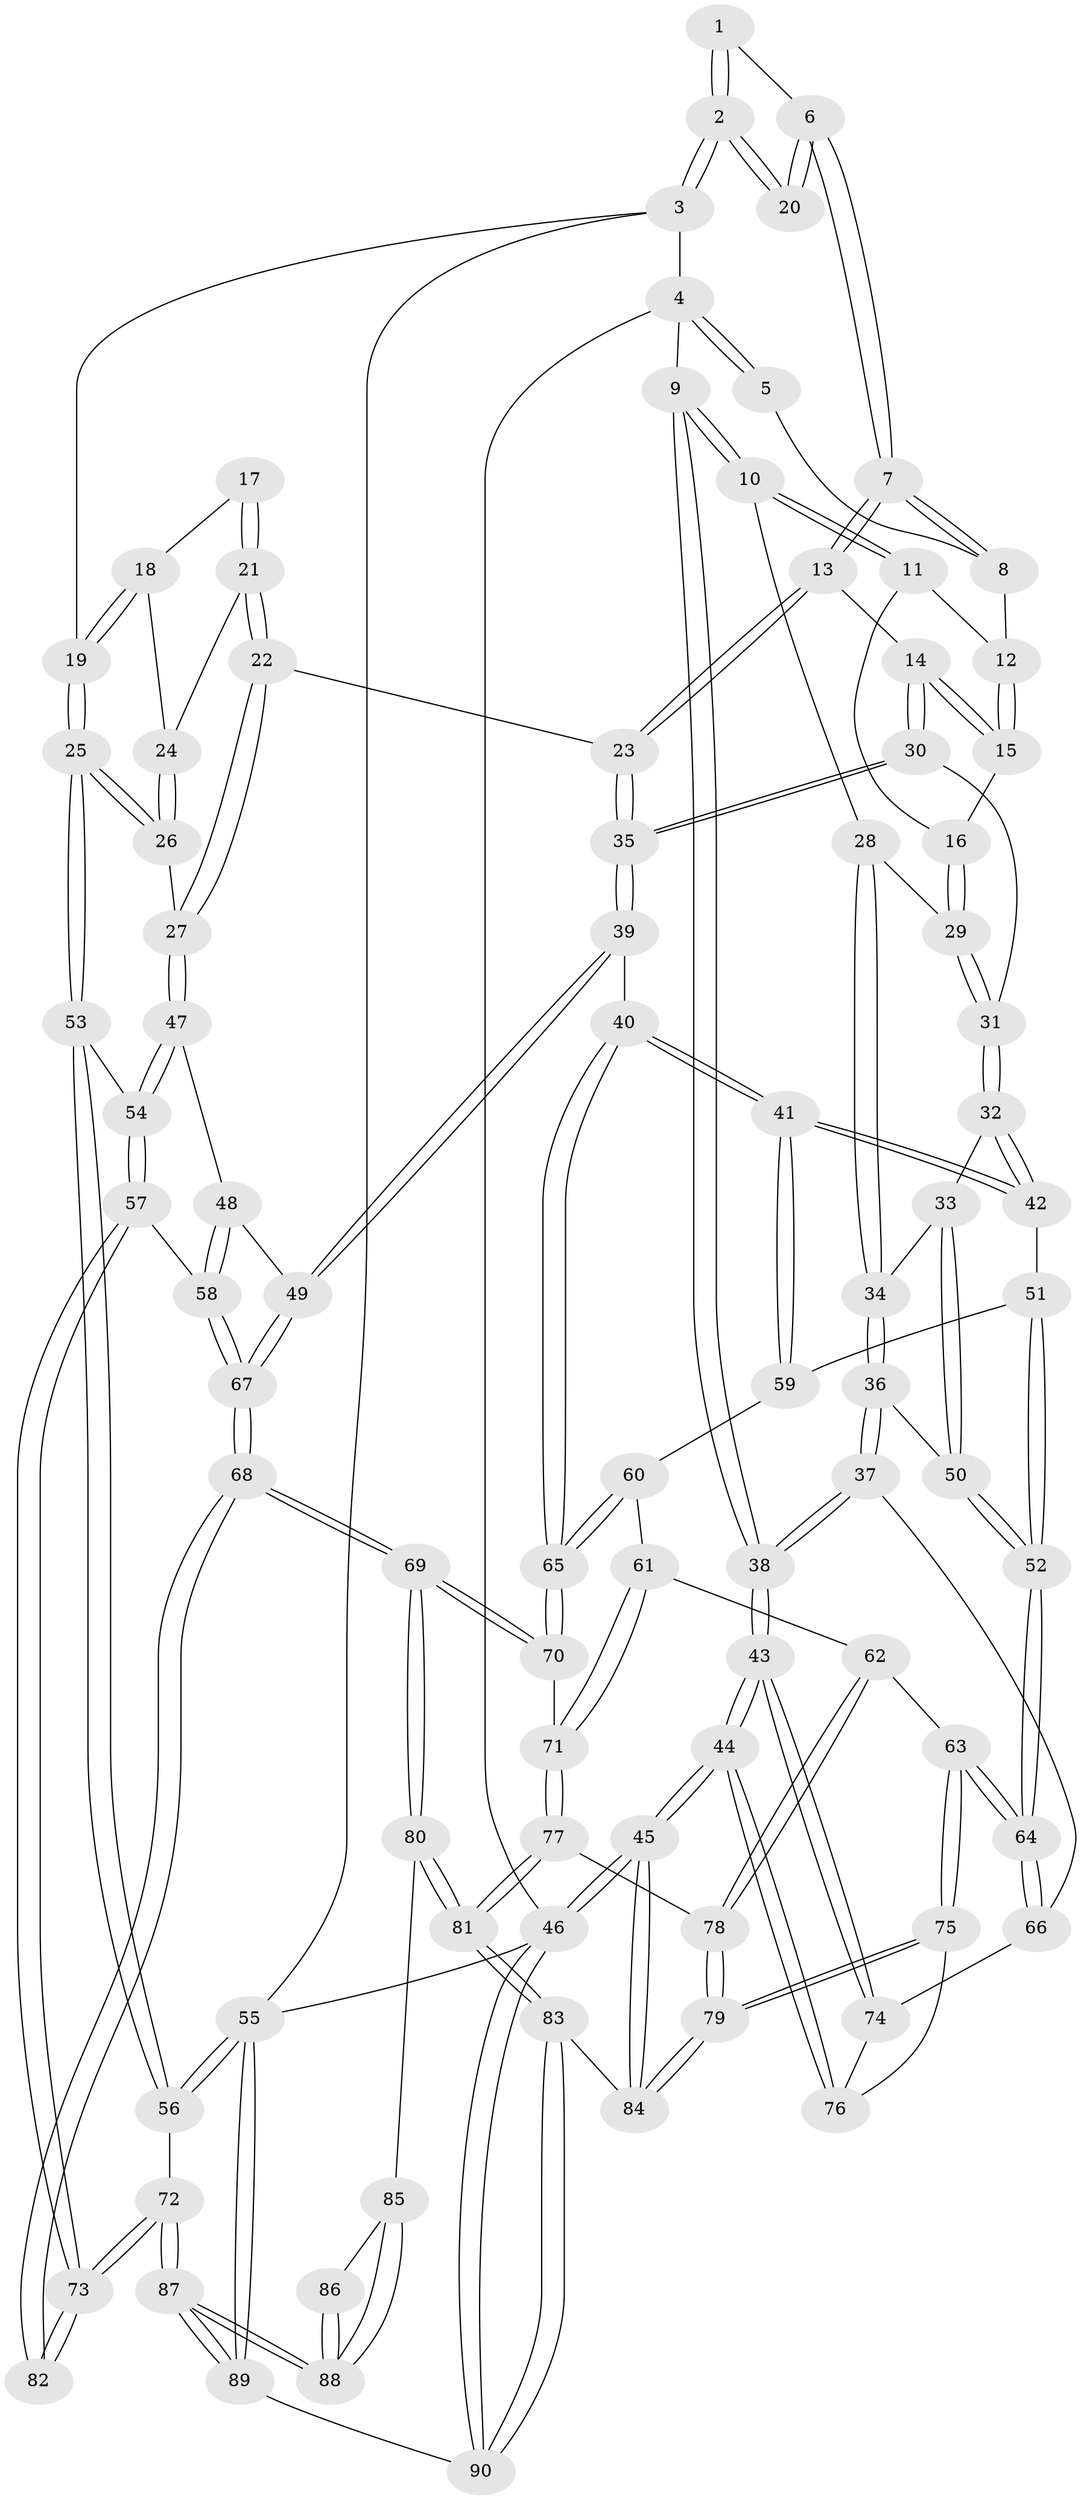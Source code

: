 // coarse degree distribution, {3: 0.25, 2: 0.14285714285714285, 4: 0.5714285714285714, 5: 0.03571428571428571}
// Generated by graph-tools (version 1.1) at 2025/54/03/04/25 22:54:37]
// undirected, 90 vertices, 222 edges
graph export_dot {
  node [color=gray90,style=filled];
  1 [pos="+0.6385392589389065+0"];
  2 [pos="+1+0"];
  3 [pos="+1+0"];
  4 [pos="+0+0"];
  5 [pos="+0.3734299827955912+0"];
  6 [pos="+0.555101085158635+0.13482557975060439"];
  7 [pos="+0.5487336222537076+0.1428105831532854"];
  8 [pos="+0.35347077042022756+0.03765748229547099"];
  9 [pos="+0+0"];
  10 [pos="+0+0"];
  11 [pos="+0.2943618545175615+0.10138760907353682"];
  12 [pos="+0.3050277559478232+0.09716459008515646"];
  13 [pos="+0.5316616644438181+0.20502752003836314"];
  14 [pos="+0.42592124536356785+0.22416031424350416"];
  15 [pos="+0.40830275650423203+0.2120580591145694"];
  16 [pos="+0.250384887361472+0.21757955235937243"];
  17 [pos="+0.7363101212881982+0.1925576908651335"];
  18 [pos="+0.8352222862924971+0.19242186822025456"];
  19 [pos="+1+0"];
  20 [pos="+0.7086033381353646+0.14594798546899862"];
  21 [pos="+0.7227647639894931+0.24200748738998085"];
  22 [pos="+0.6850296623274715+0.3636384234638193"];
  23 [pos="+0.6037874780976267+0.3612059236098576"];
  24 [pos="+0.8277270157564485+0.22600702331965536"];
  25 [pos="+1+0.21637387560751167"];
  26 [pos="+0.808732771563834+0.32670822320325843"];
  27 [pos="+0.7505152302080091+0.38707641816216704"];
  28 [pos="+0.09430005255236726+0.2085358123504408"];
  29 [pos="+0.2342044962619424+0.24086579870336247"];
  30 [pos="+0.31257194566268975+0.3625106869448709"];
  31 [pos="+0.2951349274534954+0.36703601057956703"];
  32 [pos="+0.2799581299294664+0.38827259153736515"];
  33 [pos="+0.17382479243976143+0.4253887033291396"];
  34 [pos="+0.10450515373576305+0.38681213543040294"];
  35 [pos="+0.5419677876301372+0.43563944206005956"];
  36 [pos="+0+0.44764985202534535"];
  37 [pos="+0+0.4575834457696737"];
  38 [pos="+0+0.4564668935089465"];
  39 [pos="+0.5331856136743551+0.48290853210740897"];
  40 [pos="+0.4018905829730164+0.5606657865099192"];
  41 [pos="+0.3802227310731037+0.5424872946226146"];
  42 [pos="+0.3093239570947174+0.47336925875741365"];
  43 [pos="+0+0.6835564029272142"];
  44 [pos="+0+1"];
  45 [pos="+0+1"];
  46 [pos="+0+1"];
  47 [pos="+0.7629705759678918+0.4044509203910178"];
  48 [pos="+0.7594212025661558+0.4978961027151466"];
  49 [pos="+0.5718393027915492+0.5604993310812464"];
  50 [pos="+0.15178005047414225+0.5333995825086141"];
  51 [pos="+0.26160015265178077+0.5561787765935196"];
  52 [pos="+0.1546625068233034+0.5725705017439482"];
  53 [pos="+1+0.4477045481916437"];
  54 [pos="+0.9967089938444416+0.48385192832004903"];
  55 [pos="+1+1"];
  56 [pos="+1+0.8115841093493692"];
  57 [pos="+0.8440015968015858+0.6522021042116883"];
  58 [pos="+0.7633022715614055+0.6081471840239169"];
  59 [pos="+0.27091381919089347+0.5662402846208276"];
  60 [pos="+0.28394267276669183+0.5857060408670146"];
  61 [pos="+0.2581982995806151+0.6307752495795048"];
  62 [pos="+0.19942728620660727+0.6565330172072312"];
  63 [pos="+0.14886581926221176+0.6273347817330679"];
  64 [pos="+0.14053621732243674+0.6130629735817094"];
  65 [pos="+0.3825359563888933+0.6229988276847728"];
  66 [pos="+0.12298868252650517+0.6143015304470385"];
  67 [pos="+0.6126412153748494+0.6561574627623391"];
  68 [pos="+0.5650929109576932+0.7764985409757522"];
  69 [pos="+0.5648605326440463+0.7767882205902207"];
  70 [pos="+0.38254279530094126+0.6538786942445044"];
  71 [pos="+0.38009263342942845+0.6555939721091567"];
  72 [pos="+0.9458129880594315+0.7989199481950569"];
  73 [pos="+0.8785915167300662+0.753592964302689"];
  74 [pos="+0.02644022146499934+0.6712294426917745"];
  75 [pos="+0.10741970926678372+0.7856874619452984"];
  76 [pos="+0.0817539746053372+0.792566780177609"];
  77 [pos="+0.36663846575590553+0.6694802792666602"];
  78 [pos="+0.2638683007327488+0.7397602452558427"];
  79 [pos="+0.24965885140785388+0.8480501732630724"];
  80 [pos="+0.5632313811337906+0.7849465589491921"];
  81 [pos="+0.36663947806584407+0.9136364329141888"];
  82 [pos="+0.8374878627019177+0.7716239162153851"];
  83 [pos="+0.3462015482321521+0.9305513216408615"];
  84 [pos="+0.2572374747777738+0.8631803923337338"];
  85 [pos="+0.5980677058533764+0.8427394600381727"];
  86 [pos="+0.7831582951016778+0.8415113415704539"];
  87 [pos="+0.7383510846374546+1"];
  88 [pos="+0.7042645614326225+1"];
  89 [pos="+0.7386135620442452+1"];
  90 [pos="+0.3623289205944691+1"];
  1 -- 2;
  1 -- 2;
  1 -- 6;
  2 -- 3;
  2 -- 3;
  2 -- 20;
  2 -- 20;
  3 -- 4;
  3 -- 19;
  3 -- 55;
  4 -- 5;
  4 -- 5;
  4 -- 9;
  4 -- 46;
  5 -- 8;
  6 -- 7;
  6 -- 7;
  6 -- 20;
  6 -- 20;
  7 -- 8;
  7 -- 8;
  7 -- 13;
  7 -- 13;
  8 -- 12;
  9 -- 10;
  9 -- 10;
  9 -- 38;
  9 -- 38;
  10 -- 11;
  10 -- 11;
  10 -- 28;
  11 -- 12;
  11 -- 16;
  12 -- 15;
  12 -- 15;
  13 -- 14;
  13 -- 23;
  13 -- 23;
  14 -- 15;
  14 -- 15;
  14 -- 30;
  14 -- 30;
  15 -- 16;
  16 -- 29;
  16 -- 29;
  17 -- 18;
  17 -- 21;
  17 -- 21;
  18 -- 19;
  18 -- 19;
  18 -- 24;
  19 -- 25;
  19 -- 25;
  21 -- 22;
  21 -- 22;
  21 -- 24;
  22 -- 23;
  22 -- 27;
  22 -- 27;
  23 -- 35;
  23 -- 35;
  24 -- 26;
  24 -- 26;
  25 -- 26;
  25 -- 26;
  25 -- 53;
  25 -- 53;
  26 -- 27;
  27 -- 47;
  27 -- 47;
  28 -- 29;
  28 -- 34;
  28 -- 34;
  29 -- 31;
  29 -- 31;
  30 -- 31;
  30 -- 35;
  30 -- 35;
  31 -- 32;
  31 -- 32;
  32 -- 33;
  32 -- 42;
  32 -- 42;
  33 -- 34;
  33 -- 50;
  33 -- 50;
  34 -- 36;
  34 -- 36;
  35 -- 39;
  35 -- 39;
  36 -- 37;
  36 -- 37;
  36 -- 50;
  37 -- 38;
  37 -- 38;
  37 -- 66;
  38 -- 43;
  38 -- 43;
  39 -- 40;
  39 -- 49;
  39 -- 49;
  40 -- 41;
  40 -- 41;
  40 -- 65;
  40 -- 65;
  41 -- 42;
  41 -- 42;
  41 -- 59;
  41 -- 59;
  42 -- 51;
  43 -- 44;
  43 -- 44;
  43 -- 74;
  43 -- 74;
  44 -- 45;
  44 -- 45;
  44 -- 76;
  44 -- 76;
  45 -- 46;
  45 -- 46;
  45 -- 84;
  45 -- 84;
  46 -- 90;
  46 -- 90;
  46 -- 55;
  47 -- 48;
  47 -- 54;
  47 -- 54;
  48 -- 49;
  48 -- 58;
  48 -- 58;
  49 -- 67;
  49 -- 67;
  50 -- 52;
  50 -- 52;
  51 -- 52;
  51 -- 52;
  51 -- 59;
  52 -- 64;
  52 -- 64;
  53 -- 54;
  53 -- 56;
  53 -- 56;
  54 -- 57;
  54 -- 57;
  55 -- 56;
  55 -- 56;
  55 -- 89;
  55 -- 89;
  56 -- 72;
  57 -- 58;
  57 -- 73;
  57 -- 73;
  58 -- 67;
  58 -- 67;
  59 -- 60;
  60 -- 61;
  60 -- 65;
  60 -- 65;
  61 -- 62;
  61 -- 71;
  61 -- 71;
  62 -- 63;
  62 -- 78;
  62 -- 78;
  63 -- 64;
  63 -- 64;
  63 -- 75;
  63 -- 75;
  64 -- 66;
  64 -- 66;
  65 -- 70;
  65 -- 70;
  66 -- 74;
  67 -- 68;
  67 -- 68;
  68 -- 69;
  68 -- 69;
  68 -- 82;
  68 -- 82;
  69 -- 70;
  69 -- 70;
  69 -- 80;
  69 -- 80;
  70 -- 71;
  71 -- 77;
  71 -- 77;
  72 -- 73;
  72 -- 73;
  72 -- 87;
  72 -- 87;
  73 -- 82;
  73 -- 82;
  74 -- 76;
  75 -- 76;
  75 -- 79;
  75 -- 79;
  77 -- 78;
  77 -- 81;
  77 -- 81;
  78 -- 79;
  78 -- 79;
  79 -- 84;
  79 -- 84;
  80 -- 81;
  80 -- 81;
  80 -- 85;
  81 -- 83;
  81 -- 83;
  83 -- 84;
  83 -- 90;
  83 -- 90;
  85 -- 86;
  85 -- 88;
  85 -- 88;
  86 -- 88;
  86 -- 88;
  87 -- 88;
  87 -- 88;
  87 -- 89;
  87 -- 89;
  89 -- 90;
}

